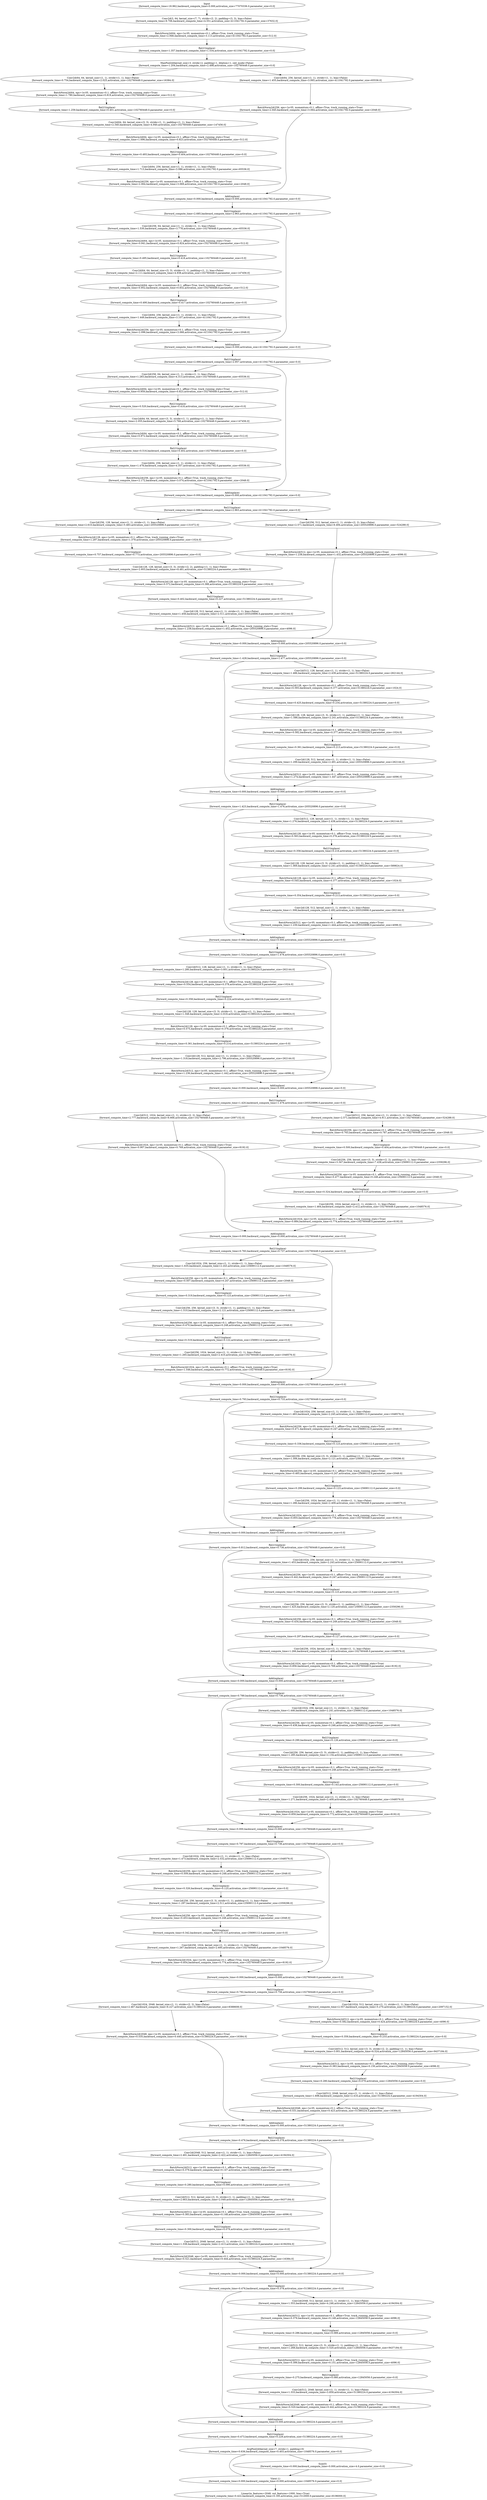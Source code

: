 digraph {
	node77 [label="BatchNorm2d(512, eps=1e-05, momentum=0.1, affine=True, track_running_stats=True)
[forward_compute_time=1.236,backward_compute_time=1.442,activation_size=205520896.0,parameter_size=4096.0]"]
	node76 [label="Conv2d(128, 512, kernel_size=(1, 1), stride=(1, 1), bias=False)
[forward_compute_time=1.318,backward_compute_time=2.796,activation_size=205520896.0,parameter_size=262144.0]"]
	node75 [label="ReLU(inplace)
[forward_compute_time=0.361,backward_compute_time=0.214,activation_size=51380224.0,parameter_size=0.0]"]
	node74 [label="BatchNorm2d(128, eps=1e-05, momentum=0.1, affine=True, track_running_stats=True)
[forward_compute_time=0.575,backward_compute_time=0.376,activation_size=51380224.0,parameter_size=1024.0]"]
	node73 [label="Conv2d(128, 128, kernel_size=(3, 3), stride=(1, 1), padding=(1, 1), bias=False)
[forward_compute_time=1.348,backward_compute_time=2.616,activation_size=51380224.0,parameter_size=589824.0]"]
	node72 [label="ReLU(inplace)
[forward_compute_time=0.358,backward_compute_time=0.224,activation_size=51380224.0,parameter_size=0.0]"]
	node71 [label="BatchNorm2d(128, eps=1e-05, momentum=0.1, affine=True, track_running_stats=True)
[forward_compute_time=0.554,backward_compute_time=0.378,activation_size=51380224.0,parameter_size=1024.0]"]
	node70 [label="Conv2d(512, 128, kernel_size=(1, 1), stride=(1, 1), bias=False)
[forward_compute_time=1.280,backward_compute_time=3.601,activation_size=51380224.0,parameter_size=262144.0]"]
	node79 [label="ReLU(inplace)
[forward_compute_time=1.420,backward_compute_time=1.476,activation_size=205520896.0,parameter_size=0.0]"]
	node78 [label="Add(inplace)
[forward_compute_time=0.000,backward_compute_time=0.000,activation_size=205520896.0,parameter_size=0.0]"]
	node141 [label="ReLU(inplace)
[forward_compute_time=0.792,backward_compute_time=0.756,activation_size=102760448.0,parameter_size=0.0]"]
	node151 [label="BatchNorm2d(2048, eps=1e-05, momentum=0.1, affine=True, track_running_stats=True)
[forward_compute_time=0.535,backward_compute_time=0.440,activation_size=51380224.0,parameter_size=16384.0]"]
	node150 [label="Conv2d(1024, 2048, kernel_size=(1, 1), stride=(2, 2), bias=False)
[forward_compute_time=2.467,backward_compute_time=6.227,activation_size=51380224.0,parameter_size=8388608.0]"]
	node153 [label="ReLU(inplace)
[forward_compute_time=0.476,backward_compute_time=0.378,activation_size=51380224.0,parameter_size=0.0]"]
	node152 [label="Add(inplace)
[forward_compute_time=0.000,backward_compute_time=0.000,activation_size=51380224.0,parameter_size=0.0]"]
	node155 [label="BatchNorm2d(512, eps=1e-05, momentum=0.1, affine=True, track_running_stats=True)
[forward_compute_time=0.379,backward_compute_time=0.147,activation_size=12845056.0,parameter_size=4096.0]"]
	node154 [label="Conv2d(2048, 512, kernel_size=(1, 1), stride=(1, 1), bias=False)
[forward_compute_time=2.491,backward_compute_time=2.422,activation_size=12845056.0,parameter_size=4194304.0]"]
	node157 [label="Conv2d(512, 512, kernel_size=(3, 3), stride=(1, 1), padding=(1, 1), bias=False)
[forward_compute_time=2.663,backward_compute_time=2.049,activation_size=12845056.0,parameter_size=9437184.0]"]
	node156 [label="ReLU(inplace)
[forward_compute_time=0.280,backward_compute_time=0.090,activation_size=12845056.0,parameter_size=0.0]"]
	node159 [label="ReLU(inplace)
[forward_compute_time=0.300,backward_compute_time=0.079,activation_size=12845056.0,parameter_size=0.0]"]
	node158 [label="BatchNorm2d(512, eps=1e-05, momentum=0.1, affine=True, track_running_stats=True)
[forward_compute_time=0.383,backward_compute_time=0.148,activation_size=12845056.0,parameter_size=4096.0]"]
	node88 [label="Conv2d(512, 1024, kernel_size=(1, 1), stride=(2, 2), bias=False)
[forward_compute_time=2.777,backward_compute_time=6.668,activation_size=102760448.0,parameter_size=2097152.0]"]
	node89 [label="BatchNorm2d(1024, eps=1e-05, momentum=0.1, affine=True, track_running_stats=True)
[forward_compute_time=0.907,backward_compute_time=0.769,activation_size=102760448.0,parameter_size=8192.0]"]
	node82 [label="ReLU(inplace)
[forward_compute_time=0.500,backward_compute_time=0.404,activation_size=102760448.0,parameter_size=0.0]"]
	node83 [label="Conv2d(256, 256, kernel_size=(3, 3), stride=(2, 2), padding=(1, 1), bias=False)
[forward_compute_time=3.347,backward_compute_time=7.438,activation_size=25690112.0,parameter_size=2359296.0]"]
	node80 [label="Conv2d(512, 256, kernel_size=(1, 1), stride=(1, 1), bias=False)
[forward_compute_time=2.571,backward_compute_time=4.911,activation_size=102760448.0,parameter_size=524288.0]"]
	node81 [label="BatchNorm2d(256, eps=1e-05, momentum=0.1, affine=True, track_running_stats=True)
[forward_compute_time=0.763,backward_compute_time=0.787,activation_size=102760448.0,parameter_size=2048.0]"]
	node86 [label="Conv2d(256, 1024, kernel_size=(1, 1), stride=(1, 1), bias=False)
[forward_compute_time=1.464,backward_compute_time=2.412,activation_size=102760448.0,parameter_size=1048576.0]"]
	node87 [label="BatchNorm2d(1024, eps=1e-05, momentum=0.1, affine=True, track_running_stats=True)
[forward_compute_time=0.884,backward_compute_time=0.774,activation_size=102760448.0,parameter_size=8192.0]"]
	node84 [label="BatchNorm2d(256, eps=1e-05, momentum=0.1, affine=True, track_running_stats=True)
[forward_compute_time=0.477,backward_compute_time=0.248,activation_size=25690112.0,parameter_size=2048.0]"]
	node85 [label="ReLU(inplace)
[forward_compute_time=0.324,backward_compute_time=0.125,activation_size=25690112.0,parameter_size=0.0]"]
	node9 [label="Conv2d(64, 64, kernel_size=(3, 3), stride=(1, 1), padding=(1, 1), bias=False)
[forward_compute_time=2.340,backward_compute_time=4.940,activation_size=102760448.0,parameter_size=147456.0]"]
	node8 [label="ReLU(inplace)
[forward_compute_time=1.259,backward_compute_time=0.401,activation_size=102760448.0,parameter_size=0.0]"]
	node148 [label="Conv2d(512, 2048, kernel_size=(1, 1), stride=(1, 1), bias=False)
[forward_compute_time=1.698,backward_compute_time=2.416,activation_size=51380224.0,parameter_size=4194304.0]"]
	node149 [label="BatchNorm2d(2048, eps=1e-05, momentum=0.1, affine=True, track_running_stats=True)
[forward_compute_time=0.531,backward_compute_time=0.423,activation_size=51380224.0,parameter_size=16384.0]"]
	node1 [label="Input
[forward_compute_time=18.962,backward_compute_time=0.000,activation_size=77070336.0,parameter_size=0.0]"]
	node147 [label="ReLU(inplace)
[forward_compute_time=0.280,backward_compute_time=0.079,activation_size=12845056.0,parameter_size=0.0]"]
	node3 [label="BatchNorm2d(64, eps=1e-05, momentum=0.1, affine=True, track_running_stats=True)
[forward_compute_time=2.946,backward_compute_time=3.113,activation_size=411041792.0,parameter_size=512.0]"]
	node2 [label="Conv2d(3, 64, kernel_size=(7, 7), stride=(2, 2), padding=(3, 3), bias=False)
[forward_compute_time=9.706,backward_compute_time=4.551,activation_size=411041792.0,parameter_size=37632.0]"]
	node5 [label="MaxPool2d(kernel_size=3, stride=2, padding=1, dilation=1, ceil_mode=False)
[forward_compute_time=1.204,backward_compute_time=2.498,activation_size=102760448.0,parameter_size=0.0]"]
	node4 [label="ReLU(inplace)
[forward_compute_time=1.357,backward_compute_time=1.534,activation_size=411041792.0,parameter_size=0.0]"]
	node7 [label="BatchNorm2d(64, eps=1e-05, momentum=0.1, affine=True, track_running_stats=True)
[forward_compute_time=1.780,backward_compute_time=0.819,activation_size=102760448.0,parameter_size=512.0]"]
	node6 [label="Conv2d(64, 64, kernel_size=(1, 1), stride=(1, 1), bias=False)
[forward_compute_time=0.754,backward_compute_time=2.025,activation_size=102760448.0,parameter_size=16384.0]"]
	node11 [label="ReLU(inplace)
[forward_compute_time=0.493,backward_compute_time=0.404,activation_size=102760448.0,parameter_size=0.0]"]
	node10 [label="BatchNorm2d(64, eps=1e-05, momentum=0.1, affine=True, track_running_stats=True)
[forward_compute_time=1.696,backward_compute_time=0.823,activation_size=102760448.0,parameter_size=512.0]"]
	node13 [label="BatchNorm2d(256, eps=1e-05, momentum=0.1, affine=True, track_running_stats=True)
[forward_compute_time=2.064,backward_compute_time=3.069,activation_size=411041792.0,parameter_size=2048.0]"]
	node12 [label="Conv2d(64, 256, kernel_size=(1, 1), stride=(1, 1), bias=False)
[forward_compute_time=1.713,backward_compute_time=3.086,activation_size=411041792.0,parameter_size=65536.0]"]
	node15 [label="BatchNorm2d(256, eps=1e-05, momentum=0.1, affine=True, track_running_stats=True)
[forward_compute_time=2.045,backward_compute_time=3.064,activation_size=411041792.0,parameter_size=2048.0]"]
	node14 [label="Conv2d(64, 256, kernel_size=(1, 1), stride=(1, 1), bias=False)
[forward_compute_time=1.455,backward_compute_time=3.065,activation_size=411041792.0,parameter_size=65536.0]"]
	node17 [label="ReLU(inplace)
[forward_compute_time=2.685,backward_compute_time=2.963,activation_size=411041792.0,parameter_size=0.0]"]
	node16 [label="Add(inplace)
[forward_compute_time=0.000,backward_compute_time=0.000,activation_size=411041792.0,parameter_size=0.0]"]
	node19 [label="BatchNorm2d(64, eps=1e-05, momentum=0.1, affine=True, track_running_stats=True)
[forward_compute_time=0.941,backward_compute_time=0.824,activation_size=102760448.0,parameter_size=512.0]"]
	node18 [label="Conv2d(256, 64, kernel_size=(1, 1), stride=(1, 1), bias=False)
[forward_compute_time=1.530,backward_compute_time=3.778,activation_size=102760448.0,parameter_size=65536.0]"]
	node99 [label="BatchNorm2d(1024, eps=1e-05, momentum=0.1, affine=True, track_running_stats=True)
[forward_compute_time=1.546,backward_compute_time=0.772,activation_size=102760448.0,parameter_size=8192.0]"]
	node98 [label="Conv2d(256, 1024, kernel_size=(1, 1), stride=(1, 1), bias=False)
[forward_compute_time=1.265,backward_compute_time=2.410,activation_size=102760448.0,parameter_size=1048576.0]"]
	node91 [label="ReLU(inplace)
[forward_compute_time=0.783,backward_compute_time=0.737,activation_size=102760448.0,parameter_size=0.0]"]
	node90 [label="Add(inplace)
[forward_compute_time=0.000,backward_compute_time=0.000,activation_size=102760448.0,parameter_size=0.0]"]
	node93 [label="BatchNorm2d(256, eps=1e-05, momentum=0.1, affine=True, track_running_stats=True)
[forward_compute_time=0.507,backward_compute_time=0.247,activation_size=25690112.0,parameter_size=2048.0]"]
	node92 [label="Conv2d(1024, 256, kernel_size=(1, 1), stride=(1, 1), bias=False)
[forward_compute_time=1.635,backward_compute_time=2.243,activation_size=25690112.0,parameter_size=1048576.0]"]
	node95 [label="Conv2d(256, 256, kernel_size=(3, 3), stride=(1, 1), padding=(1, 1), bias=False)
[forward_compute_time=1.510,backward_compute_time=2.121,activation_size=25690112.0,parameter_size=2359296.0]"]
	node94 [label="ReLU(inplace)
[forward_compute_time=0.319,backward_compute_time=0.123,activation_size=25690112.0,parameter_size=0.0]"]
	node97 [label="ReLU(inplace)
[forward_compute_time=0.319,backward_compute_time=0.122,activation_size=25690112.0,parameter_size=0.0]"]
	node96 [label="BatchNorm2d(256, eps=1e-05, momentum=0.1, affine=True, track_running_stats=True)
[forward_compute_time=0.470,backward_compute_time=0.248,activation_size=25690112.0,parameter_size=2048.0]"]
	node139 [label="BatchNorm2d(1024, eps=1e-05, momentum=0.1, affine=True, track_running_stats=True)
[forward_compute_time=0.854,backward_compute_time=0.774,activation_size=102760448.0,parameter_size=8192.0]"]
	node138 [label="Conv2d(256, 1024, kernel_size=(1, 1), stride=(1, 1), bias=False)
[forward_compute_time=1.267,backward_compute_time=2.695,activation_size=102760448.0,parameter_size=1048576.0]"]
	node133 [label="BatchNorm2d(256, eps=1e-05, momentum=0.1, affine=True, track_running_stats=True)
[forward_compute_time=0.509,backward_compute_time=0.248,activation_size=25690112.0,parameter_size=2048.0]"]
	node132 [label="Conv2d(1024, 256, kernel_size=(1, 1), stride=(1, 1), bias=False)
[forward_compute_time=1.473,backward_compute_time=2.532,activation_size=25690112.0,parameter_size=1048576.0]"]
	node131 [label="ReLU(inplace)
[forward_compute_time=0.797,backward_compute_time=0.738,activation_size=102760448.0,parameter_size=0.0]"]
	node130 [label="Add(inplace)
[forward_compute_time=0.000,backward_compute_time=0.000,activation_size=102760448.0,parameter_size=0.0]"]
	node137 [label="ReLU(inplace)
[forward_compute_time=0.342,backward_compute_time=0.123,activation_size=25690112.0,parameter_size=0.0]"]
	node136 [label="BatchNorm2d(256, eps=1e-05, momentum=0.1, affine=True, track_running_stats=True)
[forward_compute_time=0.453,backward_compute_time=0.248,activation_size=25690112.0,parameter_size=2048.0]"]
	node135 [label="Conv2d(256, 256, kernel_size=(3, 3), stride=(1, 1), padding=(1, 1), bias=False)
[forward_compute_time=1.297,backward_compute_time=2.511,activation_size=25690112.0,parameter_size=2359296.0]"]
	node134 [label="ReLU(inplace)
[forward_compute_time=0.326,backward_compute_time=0.125,activation_size=25690112.0,parameter_size=0.0]"]
	node28 [label="Conv2d(256, 64, kernel_size=(1, 1), stride=(1, 1), bias=False)
[forward_compute_time=1.283,backward_compute_time=4.313,activation_size=102760448.0,parameter_size=65536.0]"]
	node29 [label="BatchNorm2d(64, eps=1e-05, momentum=0.1, affine=True, track_running_stats=True)
[forward_compute_time=0.959,backward_compute_time=0.823,activation_size=102760448.0,parameter_size=512.0]"]
	node24 [label="Conv2d(64, 256, kernel_size=(1, 1), stride=(1, 1), bias=False)
[forward_compute_time=1.449,backward_compute_time=3.107,activation_size=411041792.0,parameter_size=65536.0]"]
	node25 [label="BatchNorm2d(256, eps=1e-05, momentum=0.1, affine=True, track_running_stats=True)
[forward_compute_time=2.096,backward_compute_time=3.066,activation_size=411041792.0,parameter_size=2048.0]"]
	node26 [label="Add(inplace)
[forward_compute_time=0.000,backward_compute_time=0.000,activation_size=411041792.0,parameter_size=0.0]"]
	node27 [label="ReLU(inplace)
[forward_compute_time=2.690,backward_compute_time=2.957,activation_size=411041792.0,parameter_size=0.0]"]
	node20 [label="ReLU(inplace)
[forward_compute_time=0.495,backward_compute_time=0.418,activation_size=102760448.0,parameter_size=0.0]"]
	node21 [label="Conv2d(64, 64, kernel_size=(3, 3), stride=(1, 1), padding=(1, 1), bias=False)
[forward_compute_time=2.111,backward_compute_time=4.938,activation_size=102760448.0,parameter_size=147456.0]"]
	node22 [label="BatchNorm2d(64, eps=1e-05, momentum=0.1, affine=True, track_running_stats=True)
[forward_compute_time=0.952,backward_compute_time=0.832,activation_size=102760448.0,parameter_size=512.0]"]
	node23 [label="ReLU(inplace)
[forward_compute_time=0.490,backward_compute_time=0.417,activation_size=102760448.0,parameter_size=0.0]"]
	node146 [label="BatchNorm2d(512, eps=1e-05, momentum=0.1, affine=True, track_running_stats=True)
[forward_compute_time=0.383,backward_compute_time=0.150,activation_size=12845056.0,parameter_size=4096.0]"]
	node144 [label="ReLU(inplace)
[forward_compute_time=0.359,backward_compute_time=0.233,activation_size=51380224.0,parameter_size=0.0]"]
	node145 [label="Conv2d(512, 512, kernel_size=(3, 3), stride=(2, 2), padding=(1, 1), bias=False)
[forward_compute_time=3.001,backward_compute_time=6.524,activation_size=12845056.0,parameter_size=9437184.0]"]
	node142 [label="Conv2d(1024, 512, kernel_size=(1, 1), stride=(1, 1), bias=False)
[forward_compute_time=2.557,backward_compute_time=5.270,activation_size=51380224.0,parameter_size=2097152.0]"]
	node143 [label="BatchNorm2d(512, eps=1e-05, momentum=0.1, affine=True, track_running_stats=True)
[forward_compute_time=0.582,backward_compute_time=0.424,activation_size=51380224.0,parameter_size=4096.0]"]
	node128 [label="Conv2d(256, 1024, kernel_size=(1, 1), stride=(1, 1), bias=False)
[forward_compute_time=1.271,backward_compute_time=2.409,activation_size=102760448.0,parameter_size=1048576.0]"]
	node129 [label="BatchNorm2d(1024, eps=1e-05, momentum=0.1, affine=True, track_running_stats=True)
[forward_compute_time=0.859,backward_compute_time=0.772,activation_size=102760448.0,parameter_size=8192.0]"]
	node140 [label="Add(inplace)
[forward_compute_time=0.000,backward_compute_time=0.000,activation_size=102760448.0,parameter_size=0.0]"]
	node120 [label="Add(inplace)
[forward_compute_time=0.000,backward_compute_time=0.000,activation_size=102760448.0,parameter_size=0.0]"]
	node121 [label="ReLU(inplace)
[forward_compute_time=0.789,backward_compute_time=0.736,activation_size=102760448.0,parameter_size=0.0]"]
	node122 [label="Conv2d(1024, 256, kernel_size=(1, 1), stride=(1, 1), bias=False)
[forward_compute_time=1.446,backward_compute_time=2.241,activation_size=25690112.0,parameter_size=1048576.0]"]
	node123 [label="BatchNorm2d(256, eps=1e-05, momentum=0.1, affine=True, track_running_stats=True)
[forward_compute_time=0.438,backward_compute_time=0.246,activation_size=25690112.0,parameter_size=2048.0]"]
	node124 [label="ReLU(inplace)
[forward_compute_time=0.290,backward_compute_time=0.126,activation_size=25690112.0,parameter_size=0.0]"]
	node125 [label="Conv2d(256, 256, kernel_size=(3, 3), stride=(1, 1), padding=(1, 1), bias=False)
[forward_compute_time=1.285,backward_compute_time=2.134,activation_size=25690112.0,parameter_size=2359296.0]"]
	node126 [label="BatchNorm2d(256, eps=1e-05, momentum=0.1, affine=True, track_running_stats=True)
[forward_compute_time=0.443,backward_compute_time=0.246,activation_size=25690112.0,parameter_size=2048.0]"]
	node127 [label="ReLU(inplace)
[forward_compute_time=0.300,backward_compute_time=0.143,activation_size=25690112.0,parameter_size=0.0]"]
	node39 [label="BatchNorm2d(128, eps=1e-05, momentum=0.1, affine=True, track_running_stats=True)
[forward_compute_time=1.297,backward_compute_time=1.379,activation_size=205520896.0,parameter_size=1024.0]"]
	node38 [label="Conv2d(256, 128, kernel_size=(1, 1), stride=(1, 1), bias=False)
[forward_compute_time=2.610,backward_compute_time=5.483,activation_size=205520896.0,parameter_size=131072.0]"]
	node33 [label="ReLU(inplace)
[forward_compute_time=0.516,backward_compute_time=0.402,activation_size=102760448.0,parameter_size=0.0]"]
	node32 [label="BatchNorm2d(64, eps=1e-05, momentum=0.1, affine=True, track_running_stats=True)
[forward_compute_time=0.972,backward_compute_time=0.836,activation_size=102760448.0,parameter_size=512.0]"]
	node31 [label="Conv2d(64, 64, kernel_size=(3, 3), stride=(1, 1), padding=(1, 1), bias=False)
[forward_compute_time=2.055,backward_compute_time=5.768,activation_size=102760448.0,parameter_size=147456.0]"]
	node30 [label="ReLU(inplace)
[forward_compute_time=0.520,backward_compute_time=0.418,activation_size=102760448.0,parameter_size=0.0]"]
	node37 [label="ReLU(inplace)
[forward_compute_time=2.686,backward_compute_time=2.963,activation_size=411041792.0,parameter_size=0.0]"]
	node36 [label="Add(inplace)
[forward_compute_time=0.000,backward_compute_time=0.000,activation_size=411041792.0,parameter_size=0.0]"]
	node35 [label="BatchNorm2d(256, eps=1e-05, momentum=0.1, affine=True, track_running_stats=True)
[forward_compute_time=2.172,backward_compute_time=3.074,activation_size=411041792.0,parameter_size=2048.0]"]
	node34 [label="Conv2d(64, 256, kernel_size=(1, 1), stride=(1, 1), bias=False)
[forward_compute_time=1.478,backward_compute_time=4.357,activation_size=411041792.0,parameter_size=65536.0]"]
	node115 [label="Conv2d(256, 256, kernel_size=(3, 3), stride=(1, 1), padding=(1, 1), bias=False)
[forward_compute_time=1.425,backward_compute_time=2.120,activation_size=25690112.0,parameter_size=2359296.0]"]
	node114 [label="ReLU(inplace)
[forward_compute_time=0.294,backward_compute_time=0.123,activation_size=25690112.0,parameter_size=0.0]"]
	node117 [label="ReLU(inplace)
[forward_compute_time=0.297,backward_compute_time=0.127,activation_size=25690112.0,parameter_size=0.0]"]
	node116 [label="BatchNorm2d(256, eps=1e-05, momentum=0.1, affine=True, track_running_stats=True)
[forward_compute_time=0.434,backward_compute_time=0.249,activation_size=25690112.0,parameter_size=2048.0]"]
	node111 [label="ReLU(inplace)
[forward_compute_time=0.812,backward_compute_time=0.736,activation_size=102760448.0,parameter_size=0.0]"]
	node110 [label="Add(inplace)
[forward_compute_time=0.000,backward_compute_time=0.000,activation_size=102760448.0,parameter_size=0.0]"]
	node113 [label="BatchNorm2d(256, eps=1e-05, momentum=0.1, affine=True, track_running_stats=True)
[forward_compute_time=0.442,backward_compute_time=0.247,activation_size=25690112.0,parameter_size=2048.0]"]
	node112 [label="Conv2d(1024, 256, kernel_size=(1, 1), stride=(1, 1), bias=False)
[forward_compute_time=1.453,backward_compute_time=2.243,activation_size=25690112.0,parameter_size=1048576.0]"]
	node119 [label="BatchNorm2d(1024, eps=1e-05, momentum=0.1, affine=True, track_running_stats=True)
[forward_compute_time=0.856,backward_compute_time=0.769,activation_size=102760448.0,parameter_size=8192.0]"]
	node118 [label="Conv2d(256, 1024, kernel_size=(1, 1), stride=(1, 1), bias=False)
[forward_compute_time=1.266,backward_compute_time=2.409,activation_size=102760448.0,parameter_size=1048576.0]"]
	node48 [label="Add(inplace)
[forward_compute_time=0.000,backward_compute_time=0.000,activation_size=205520896.0,parameter_size=0.0]"]
	node49 [label="ReLU(inplace)
[forward_compute_time=1.428,backward_compute_time=1.477,activation_size=205520896.0,parameter_size=0.0]"]
	node46 [label="Conv2d(256, 512, kernel_size=(1, 1), stride=(2, 2), bias=False)
[forward_compute_time=2.571,backward_compute_time=6.494,activation_size=205520896.0,parameter_size=524288.0]"]
	node47 [label="BatchNorm2d(512, eps=1e-05, momentum=0.1, affine=True, track_running_stats=True)
[forward_compute_time=1.238,backward_compute_time=1.432,activation_size=205520896.0,parameter_size=4096.0]"]
	node44 [label="Conv2d(128, 512, kernel_size=(1, 1), stride=(1, 1), bias=False)
[forward_compute_time=1.458,backward_compute_time=2.511,activation_size=205520896.0,parameter_size=262144.0]"]
	node45 [label="BatchNorm2d(512, eps=1e-05, momentum=0.1, affine=True, track_running_stats=True)
[forward_compute_time=1.238,backward_compute_time=1.452,activation_size=205520896.0,parameter_size=4096.0]"]
	node42 [label="BatchNorm2d(128, eps=1e-05, momentum=0.1, affine=True, track_running_stats=True)
[forward_compute_time=0.572,backward_compute_time=0.388,activation_size=51380224.0,parameter_size=1024.0]"]
	node43 [label="ReLU(inplace)
[forward_compute_time=0.402,backward_compute_time=0.227,activation_size=51380224.0,parameter_size=0.0]"]
	node40 [label="ReLU(inplace)
[forward_compute_time=0.757,backward_compute_time=0.773,activation_size=205520896.0,parameter_size=0.0]"]
	node41 [label="Conv2d(128, 128, kernel_size=(3, 3), stride=(2, 2), padding=(1, 1), bias=False)
[forward_compute_time=2.603,backward_compute_time=8.481,activation_size=51380224.0,parameter_size=589824.0]"]
	node102 [label="Conv2d(1024, 256, kernel_size=(1, 1), stride=(1, 1), bias=False)
[forward_compute_time=1.483,backward_compute_time=2.245,activation_size=25690112.0,parameter_size=1048576.0]"]
	node103 [label="BatchNorm2d(256, eps=1e-05, momentum=0.1, affine=True, track_running_stats=True)
[forward_compute_time=0.471,backward_compute_time=0.247,activation_size=25690112.0,parameter_size=2048.0]"]
	node100 [label="Add(inplace)
[forward_compute_time=0.000,backward_compute_time=0.000,activation_size=102760448.0,parameter_size=0.0]"]
	node101 [label="ReLU(inplace)
[forward_compute_time=0.793,backward_compute_time=0.733,activation_size=102760448.0,parameter_size=0.0]"]
	node106 [label="BatchNorm2d(256, eps=1e-05, momentum=0.1, affine=True, track_running_stats=True)
[forward_compute_time=0.465,backward_compute_time=0.247,activation_size=25690112.0,parameter_size=2048.0]"]
	node107 [label="ReLU(inplace)
[forward_compute_time=0.299,backward_compute_time=0.123,activation_size=25690112.0,parameter_size=0.0]"]
	node104 [label="ReLU(inplace)
[forward_compute_time=0.336,backward_compute_time=0.123,activation_size=25690112.0,parameter_size=0.0]"]
	node105 [label="Conv2d(256, 256, kernel_size=(3, 3), stride=(1, 1), padding=(1, 1), bias=False)
[forward_compute_time=1.306,backward_compute_time=2.121,activation_size=25690112.0,parameter_size=2359296.0]"]
	node108 [label="Conv2d(256, 1024, kernel_size=(1, 1), stride=(1, 1), bias=False)
[forward_compute_time=1.286,backward_compute_time=2.409,activation_size=102760448.0,parameter_size=1048576.0]"]
	node109 [label="BatchNorm2d(1024, eps=1e-05, momentum=0.1, affine=True, track_running_stats=True)
[forward_compute_time=0.855,backward_compute_time=0.776,activation_size=102760448.0,parameter_size=8192.0]"]
	node59 [label="ReLU(inplace)
[forward_compute_time=1.423,backward_compute_time=1.476,activation_size=205520896.0,parameter_size=0.0]"]
	node58 [label="Add(inplace)
[forward_compute_time=0.000,backward_compute_time=0.000,activation_size=205520896.0,parameter_size=0.0]"]
	node55 [label="ReLU(inplace)
[forward_compute_time=0.361,backward_compute_time=0.213,activation_size=51380224.0,parameter_size=0.0]"]
	node54 [label="BatchNorm2d(128, eps=1e-05, momentum=0.1, affine=True, track_running_stats=True)
[forward_compute_time=0.582,backward_compute_time=0.377,activation_size=51380224.0,parameter_size=1024.0]"]
	node57 [label="BatchNorm2d(512, eps=1e-05, momentum=0.1, affine=True, track_running_stats=True)
[forward_compute_time=1.274,backward_compute_time=1.447,activation_size=205520896.0,parameter_size=4096.0]"]
	node56 [label="Conv2d(128, 512, kernel_size=(1, 1), stride=(1, 1), bias=False)
[forward_compute_time=1.299,backward_compute_time=2.491,activation_size=205520896.0,parameter_size=262144.0]"]
	node51 [label="BatchNorm2d(128, eps=1e-05, momentum=0.1, affine=True, track_running_stats=True)
[forward_compute_time=0.593,backward_compute_time=0.377,activation_size=51380224.0,parameter_size=1024.0]"]
	node50 [label="Conv2d(512, 128, kernel_size=(1, 1), stride=(1, 1), bias=False)
[forward_compute_time=1.486,backward_compute_time=2.439,activation_size=51380224.0,parameter_size=262144.0]"]
	node53 [label="Conv2d(128, 128, kernel_size=(3, 3), stride=(1, 1), padding=(1, 1), bias=False)
[forward_compute_time=1.586,backward_compute_time=2.241,activation_size=51380224.0,parameter_size=589824.0]"]
	node52 [label="ReLU(inplace)
[forward_compute_time=0.425,backward_compute_time=0.234,activation_size=51380224.0,parameter_size=0.0]"]
	node177 [label="Linear(in_features=2048, out_features=1000, bias=True)
[forward_compute_time=0.422,backward_compute_time=0.185,activation_size=512000.0,parameter_size=8196000.0]"]
	node176 [label="View(-1)
[forward_compute_time=0.000,backward_compute_time=0.000,activation_size=1048576.0,parameter_size=0.0]"]
	node175 [label="Size(0)
[forward_compute_time=0.000,backward_compute_time=0.000,activation_size=4.0,parameter_size=0.0]"]
	node174 [label="AvgPool2d(kernel_size=7, stride=1, padding=0)
[forward_compute_time=0.636,backward_compute_time=0.403,activation_size=1048576.0,parameter_size=0.0]"]
	node173 [label="ReLU(inplace)
[forward_compute_time=0.473,backward_compute_time=0.229,activation_size=51380224.0,parameter_size=0.0]"]
	node172 [label="Add(inplace)
[forward_compute_time=0.000,backward_compute_time=0.000,activation_size=51380224.0,parameter_size=0.0]"]
	node171 [label="BatchNorm2d(2048, eps=1e-05, momentum=0.1, affine=True, track_running_stats=True)
[forward_compute_time=0.520,backward_compute_time=0.442,activation_size=51380224.0,parameter_size=16384.0]"]
	node170 [label="Conv2d(512, 2048, kernel_size=(1, 1), stride=(1, 1), bias=False)
[forward_compute_time=1.333,backward_compute_time=3.859,activation_size=51380224.0,parameter_size=4194304.0]"]
	node68 [label="Add(inplace)
[forward_compute_time=0.000,backward_compute_time=0.000,activation_size=205520896.0,parameter_size=0.0]"]
	node69 [label="ReLU(inplace)
[forward_compute_time=1.524,backward_compute_time=1.478,activation_size=205520896.0,parameter_size=0.0]"]
	node60 [label="Conv2d(512, 128, kernel_size=(1, 1), stride=(1, 1), bias=False)
[forward_compute_time=1.276,backward_compute_time=2.438,activation_size=51380224.0,parameter_size=262144.0]"]
	node61 [label="BatchNorm2d(128, eps=1e-05, momentum=0.1, affine=True, track_running_stats=True)
[forward_compute_time=0.563,backward_compute_time=0.376,activation_size=51380224.0,parameter_size=1024.0]"]
	node62 [label="ReLU(inplace)
[forward_compute_time=0.358,backward_compute_time=0.216,activation_size=51380224.0,parameter_size=0.0]"]
	node63 [label="Conv2d(128, 128, kernel_size=(3, 3), stride=(1, 1), padding=(1, 1), bias=False)
[forward_compute_time=1.369,backward_compute_time=2.241,activation_size=51380224.0,parameter_size=589824.0]"]
	node64 [label="BatchNorm2d(128, eps=1e-05, momentum=0.1, affine=True, track_running_stats=True)
[forward_compute_time=0.545,backward_compute_time=0.377,activation_size=51380224.0,parameter_size=1024.0]"]
	node65 [label="ReLU(inplace)
[forward_compute_time=0.354,backward_compute_time=0.213,activation_size=51380224.0,parameter_size=0.0]"]
	node66 [label="Conv2d(128, 512, kernel_size=(1, 1), stride=(1, 1), bias=False)
[forward_compute_time=1.308,backward_compute_time=2.492,activation_size=205520896.0,parameter_size=262144.0]"]
	node67 [label="BatchNorm2d(512, eps=1e-05, momentum=0.1, affine=True, track_running_stats=True)
[forward_compute_time=1.230,backward_compute_time=1.444,activation_size=205520896.0,parameter_size=4096.0]"]
	node164 [label="Conv2d(2048, 512, kernel_size=(1, 1), stride=(1, 1), bias=False)
[forward_compute_time=1.553,backward_compute_time=4.246,activation_size=12845056.0,parameter_size=4194304.0]"]
	node165 [label="BatchNorm2d(512, eps=1e-05, momentum=0.1, affine=True, track_running_stats=True)
[forward_compute_time=0.379,backward_compute_time=0.148,activation_size=12845056.0,parameter_size=4096.0]"]
	node166 [label="ReLU(inplace)
[forward_compute_time=0.286,backward_compute_time=0.089,activation_size=12845056.0,parameter_size=0.0]"]
	node167 [label="Conv2d(512, 512, kernel_size=(3, 3), stride=(1, 1), padding=(1, 1), bias=False)
[forward_compute_time=1.268,backward_compute_time=3.520,activation_size=12845056.0,parameter_size=9437184.0]"]
	node160 [label="Conv2d(512, 2048, kernel_size=(1, 1), stride=(1, 1), bias=False)
[forward_compute_time=1.338,backward_compute_time=2.413,activation_size=51380224.0,parameter_size=4194304.0]"]
	node161 [label="BatchNorm2d(2048, eps=1e-05, momentum=0.1, affine=True, track_running_stats=True)
[forward_compute_time=0.521,backward_compute_time=0.444,activation_size=51380224.0,parameter_size=16384.0]"]
	node162 [label="Add(inplace)
[forward_compute_time=0.000,backward_compute_time=0.000,activation_size=51380224.0,parameter_size=0.0]"]
	node163 [label="ReLU(inplace)
[forward_compute_time=0.476,backward_compute_time=0.378,activation_size=51380224.0,parameter_size=0.0]"]
	node168 [label="BatchNorm2d(512, eps=1e-05, momentum=0.1, affine=True, track_running_stats=True)
[forward_compute_time=0.399,backward_compute_time=0.151,activation_size=12845056.0,parameter_size=4096.0]"]
	node169 [label="ReLU(inplace)
[forward_compute_time=0.275,backward_compute_time=0.080,activation_size=12845056.0,parameter_size=0.0]"]
	node77 -> node78
	node76 -> node77
	node75 -> node76
	node74 -> node75
	node73 -> node74
	node72 -> node73
	node71 -> node72
	node70 -> node71
	node79 -> node80
	node79 -> node88
	node78 -> node79
	node141 -> node142
	node141 -> node150
	node151 -> node152
	node150 -> node151
	node153 -> node162
	node153 -> node154
	node152 -> node153
	node155 -> node156
	node154 -> node155
	node157 -> node158
	node156 -> node157
	node159 -> node160
	node158 -> node159
	node88 -> node89
	node89 -> node90
	node82 -> node83
	node83 -> node84
	node80 -> node81
	node81 -> node82
	node86 -> node87
	node87 -> node90
	node84 -> node85
	node85 -> node86
	node9 -> node10
	node8 -> node9
	node148 -> node149
	node149 -> node152
	node1 -> node2
	node147 -> node148
	node3 -> node4
	node2 -> node3
	node5 -> node6
	node5 -> node14
	node4 -> node5
	node7 -> node8
	node6 -> node7
	node11 -> node12
	node10 -> node11
	node13 -> node16
	node12 -> node13
	node15 -> node16
	node14 -> node15
	node17 -> node18
	node17 -> node26
	node16 -> node17
	node19 -> node20
	node18 -> node19
	node99 -> node100
	node98 -> node99
	node91 -> node100
	node91 -> node92
	node90 -> node91
	node93 -> node94
	node92 -> node93
	node95 -> node96
	node94 -> node95
	node97 -> node98
	node96 -> node97
	node139 -> node140
	node138 -> node139
	node133 -> node134
	node132 -> node133
	node131 -> node132
	node131 -> node140
	node130 -> node131
	node137 -> node138
	node136 -> node137
	node135 -> node136
	node134 -> node135
	node28 -> node29
	node29 -> node30
	node24 -> node25
	node25 -> node26
	node26 -> node27
	node27 -> node28
	node27 -> node36
	node20 -> node21
	node21 -> node22
	node22 -> node23
	node23 -> node24
	node146 -> node147
	node144 -> node145
	node145 -> node146
	node142 -> node143
	node143 -> node144
	node128 -> node129
	node129 -> node130
	node140 -> node141
	node120 -> node121
	node121 -> node130
	node121 -> node122
	node122 -> node123
	node123 -> node124
	node124 -> node125
	node125 -> node126
	node126 -> node127
	node127 -> node128
	node39 -> node40
	node38 -> node39
	node33 -> node34
	node32 -> node33
	node31 -> node32
	node30 -> node31
	node37 -> node38
	node37 -> node46
	node36 -> node37
	node35 -> node36
	node34 -> node35
	node115 -> node116
	node114 -> node115
	node117 -> node118
	node116 -> node117
	node111 -> node120
	node111 -> node112
	node110 -> node111
	node113 -> node114
	node112 -> node113
	node119 -> node120
	node118 -> node119
	node48 -> node49
	node49 -> node50
	node49 -> node58
	node46 -> node47
	node47 -> node48
	node44 -> node45
	node45 -> node48
	node42 -> node43
	node43 -> node44
	node40 -> node41
	node41 -> node42
	node102 -> node103
	node103 -> node104
	node100 -> node101
	node101 -> node102
	node101 -> node110
	node106 -> node107
	node107 -> node108
	node104 -> node105
	node105 -> node106
	node108 -> node109
	node109 -> node110
	node59 -> node60
	node59 -> node68
	node58 -> node59
	node55 -> node56
	node54 -> node55
	node57 -> node58
	node56 -> node57
	node51 -> node52
	node50 -> node51
	node53 -> node54
	node52 -> node53
	node176 -> node177
	node175 -> node176
	node174 -> node175
	node174 -> node176
	node173 -> node174
	node172 -> node173
	node171 -> node172
	node170 -> node171
	node68 -> node69
	node69 -> node70
	node69 -> node78
	node60 -> node61
	node61 -> node62
	node62 -> node63
	node63 -> node64
	node64 -> node65
	node65 -> node66
	node66 -> node67
	node67 -> node68
	node164 -> node165
	node165 -> node166
	node166 -> node167
	node167 -> node168
	node160 -> node161
	node161 -> node162
	node162 -> node163
	node163 -> node164
	node163 -> node172
	node168 -> node169
	node169 -> node170
}
